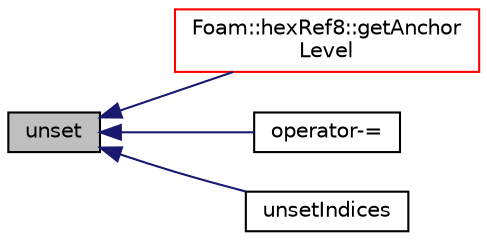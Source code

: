 digraph "unset"
{
  bgcolor="transparent";
  edge [fontname="Helvetica",fontsize="10",labelfontname="Helvetica",labelfontsize="10"];
  node [fontname="Helvetica",fontsize="10",shape=record];
  rankdir="LR";
  Node1 [label="unset",height=0.2,width=0.4,color="black", fillcolor="grey75", style="filled", fontcolor="black"];
  Node1 -> Node2 [dir="back",color="midnightblue",fontsize="10",style="solid",fontname="Helvetica"];
  Node2 [label="Foam::hexRef8::getAnchor\lLevel",height=0.2,width=0.4,color="red",URL="$a01022.html#a0abcd99a610e037c74e2266ba4ae2418",tooltip="Gets level such that the face has four points <= level. "];
  Node1 -> Node3 [dir="back",color="midnightblue",fontsize="10",style="solid",fontname="Helvetica"];
  Node3 [label="operator-=",height=0.2,width=0.4,color="black",URL="$a01793.html#a1d3f597bba33f718c173fe6efea6e290",tooltip="Remove entries from this list - unset the specified bits. "];
  Node1 -> Node4 [dir="back",color="midnightblue",fontsize="10",style="solid",fontname="Helvetica"];
  Node4 [label="unsetIndices",height=0.2,width=0.4,color="black",URL="$a01793.html#a2513451924ed4ff4fae85c1043429af2"];
}
